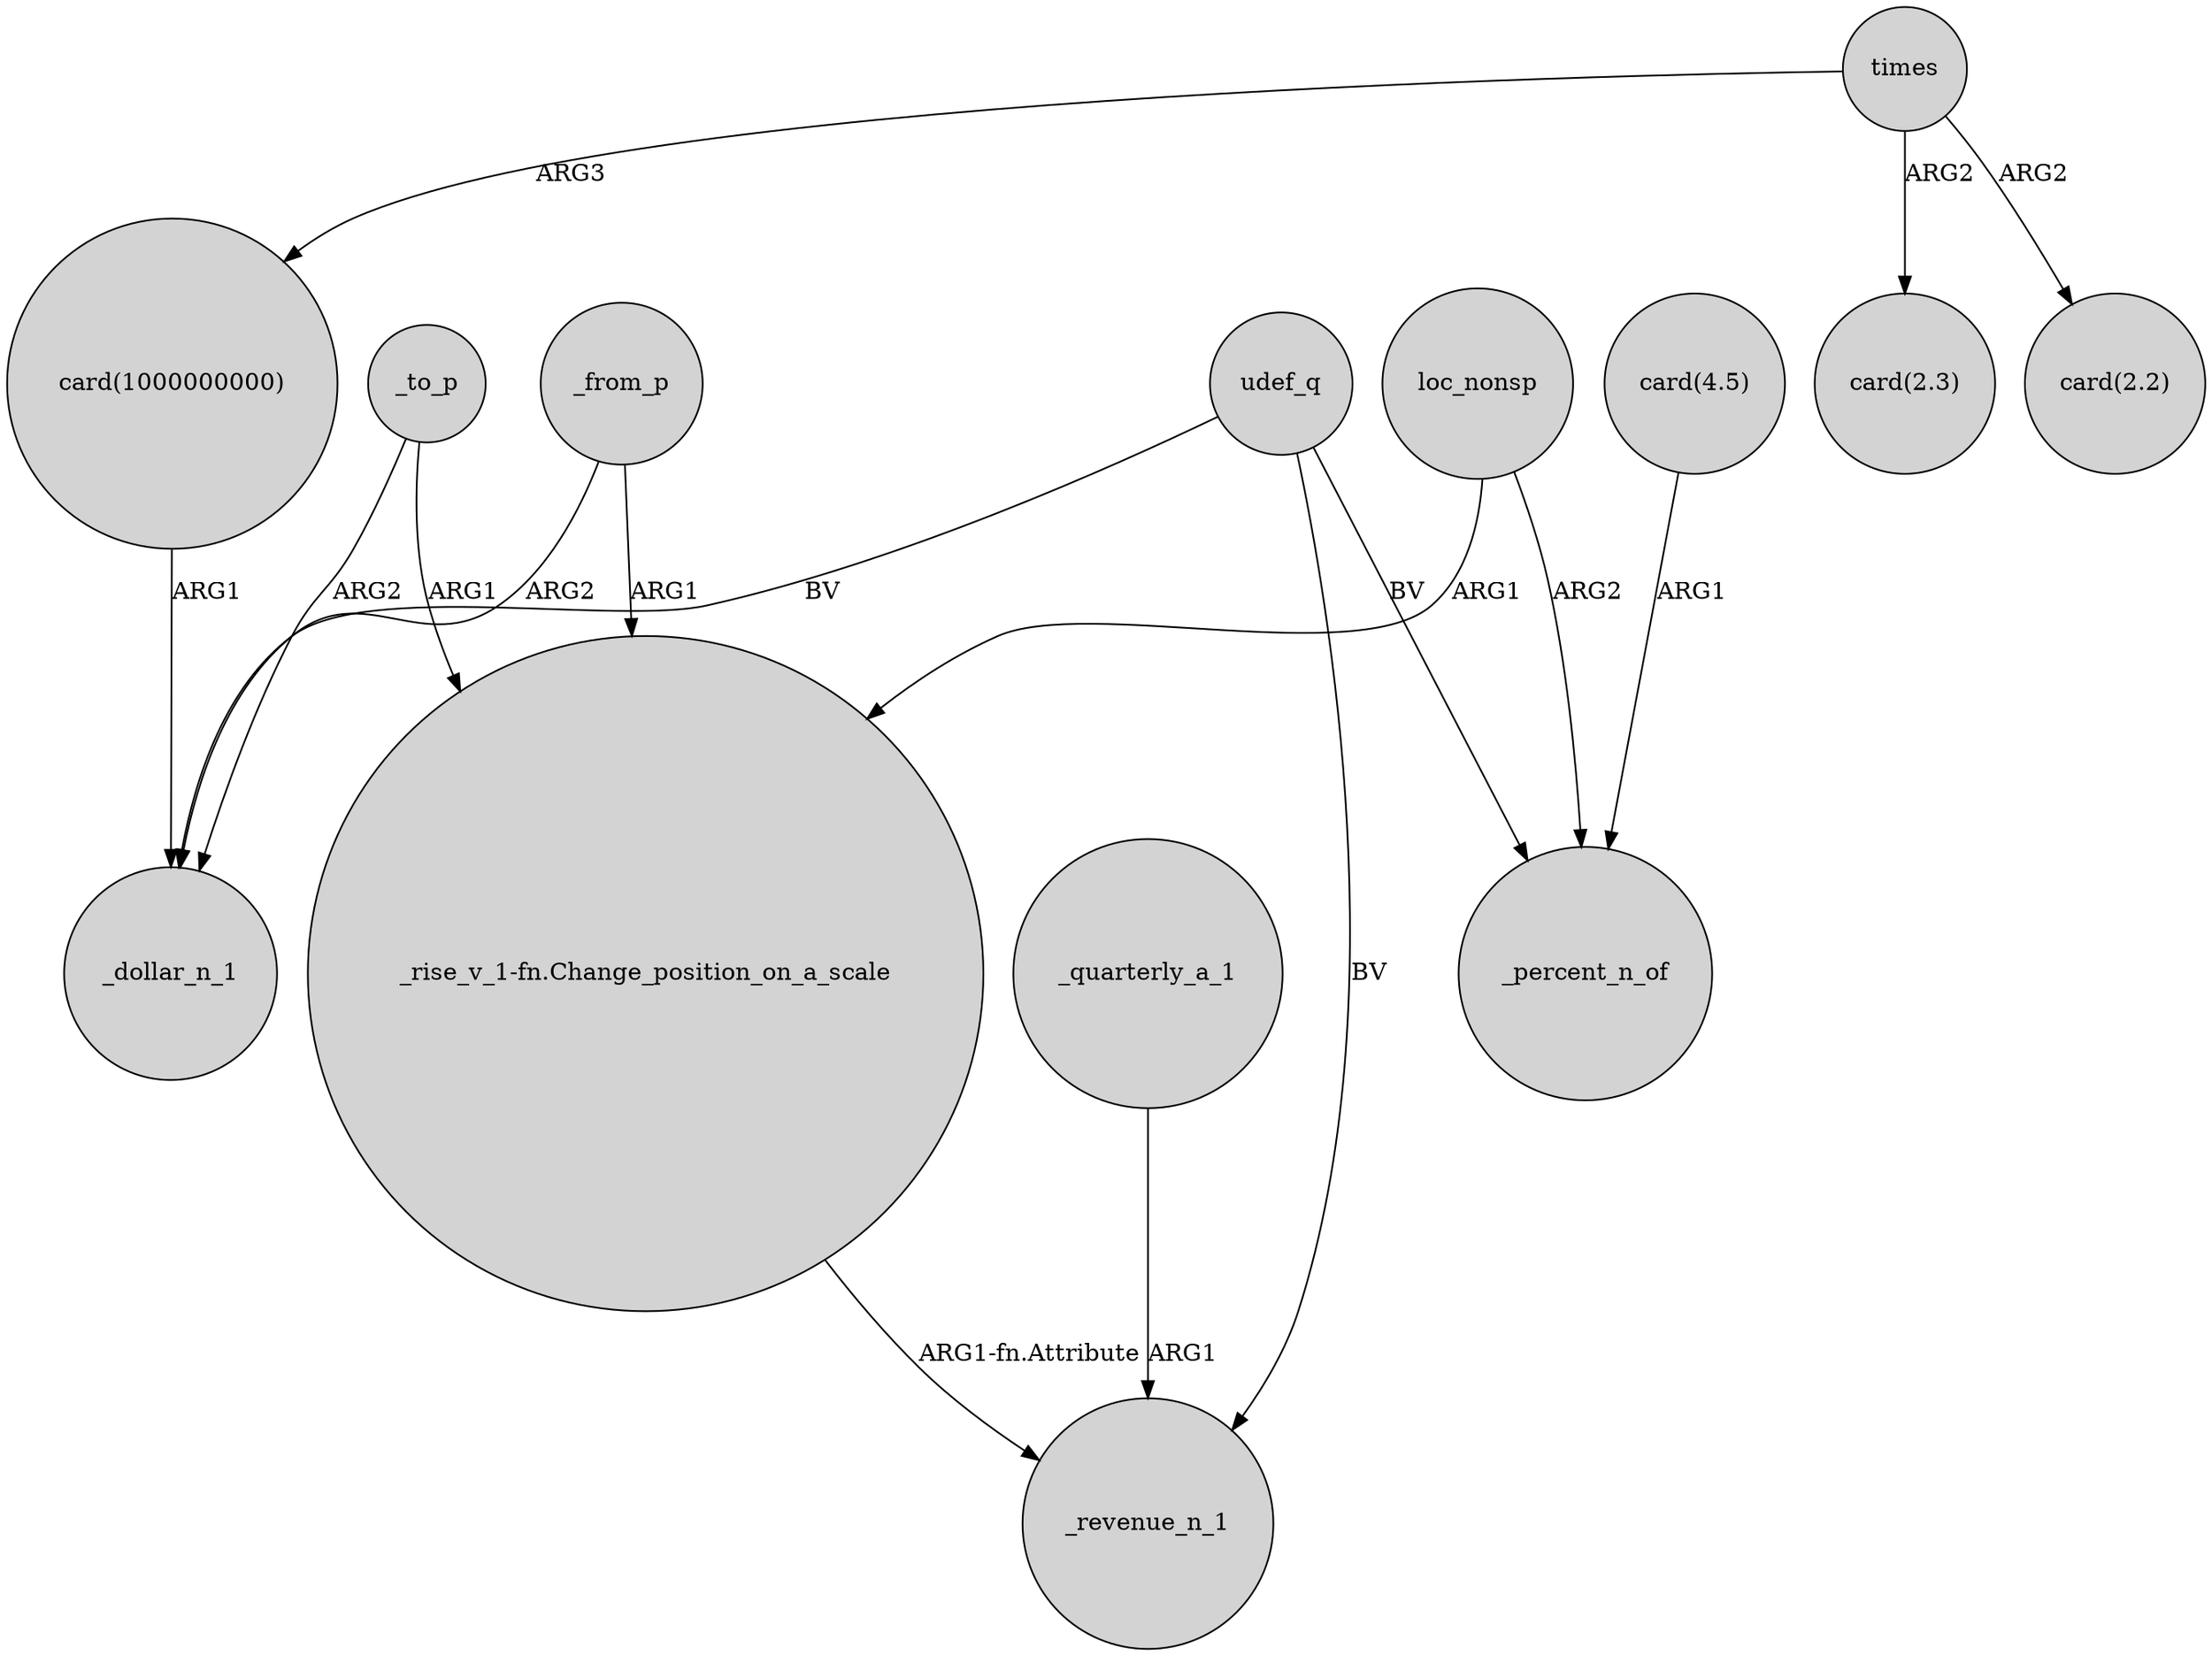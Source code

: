 digraph {
	node [shape=circle style=filled]
	"card(1000000000)" -> _dollar_n_1 [label=ARG1]
	_from_p -> _dollar_n_1 [label=ARG2]
	udef_q -> _percent_n_of [label=BV]
	times -> "card(2.3)" [label=ARG2]
	_quarterly_a_1 -> _revenue_n_1 [label=ARG1]
	"_rise_v_1-fn.Change_position_on_a_scale" -> _revenue_n_1 [label="ARG1-fn.Attribute"]
	_to_p -> _dollar_n_1 [label=ARG2]
	times -> "card(1000000000)" [label=ARG3]
	"card(4.5)" -> _percent_n_of [label=ARG1]
	udef_q -> _dollar_n_1 [label=BV]
	udef_q -> _revenue_n_1 [label=BV]
	times -> "card(2.2)" [label=ARG2]
	_from_p -> "_rise_v_1-fn.Change_position_on_a_scale" [label=ARG1]
	_to_p -> "_rise_v_1-fn.Change_position_on_a_scale" [label=ARG1]
	loc_nonsp -> "_rise_v_1-fn.Change_position_on_a_scale" [label=ARG1]
	loc_nonsp -> _percent_n_of [label=ARG2]
}
